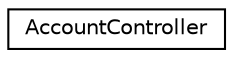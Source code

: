 digraph "Graphical Class Hierarchy"
{
 // LATEX_PDF_SIZE
  edge [fontname="Helvetica",fontsize="10",labelfontname="Helvetica",labelfontsize="10"];
  node [fontname="Helvetica",fontsize="10",shape=record];
  rankdir="LR";
  Node0 [label="AccountController",height=0.2,width=0.4,color="black", fillcolor="white", style="filled",URL="$class_account_controller.html",tooltip="The AccountController class does two main account operations; create account and delete account."];
}
